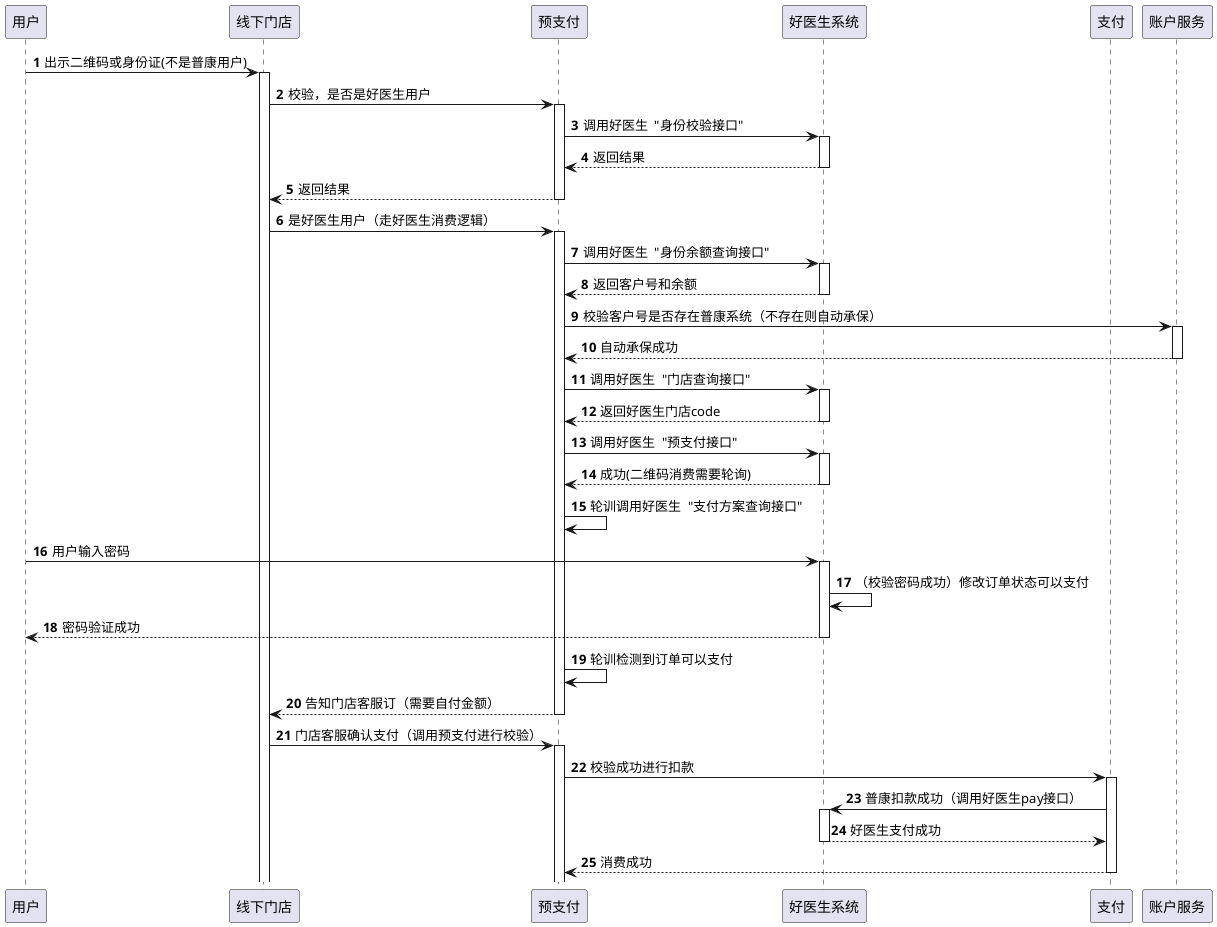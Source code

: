 @startuml
'https://plantuml.com/sequence-diagram

autonumber
participant 用户 as user
participant 线下门店 as webpos
participant 预支付 as prepay
participant 好医生系统 as hys
participant 支付 as pay
participant 账户服务 as account

user -> webpos : 出示二维码或身份证(不是普康用户)

activate webpos

webpos -> prepay : 校验，是否是好医生用户
activate prepay

prepay -> hys : 调用好医生  "身份校验接口"
activate hys
return 返回结果
return 返回结果
webpos -> prepay : 是好医生用户（走好医生消费逻辑）
activate prepay

prepay -> hys : 调用好医生  "身份余额查询接口"
activate hys
return 返回客户号和余额

prepay -> account : 校验客户号是否存在普康系统（不存在则自动承保）
activate account
return 自动承保成功

prepay -> hys : 调用好医生  "门店查询接口"
activate hys
return 返回好医生门店code

prepay -> hys : 调用好医生  "预支付接口"
activate hys
return 成功(二维码消费需要轮询)

prepay -> prepay : 轮训调用好医生  "支付方案查询接口"

user -> hys : 用户输入密码
activate hys

hys -> hys : （校验密码成功）修改订单状态可以支付
return 密码验证成功

prepay -> prepay : 轮训检测到订单可以支付

return 告知门店客服订（需要自付金额）

webpos -> prepay : 门店客服确认支付（调用预支付进行校验）
activate prepay
prepay -> pay : 校验成功进行扣款
activate pay
pay -> hys : 普康扣款成功（调用好医生pay接口）
activate hys
return 好医生支付成功
return 消费成功
@enduml